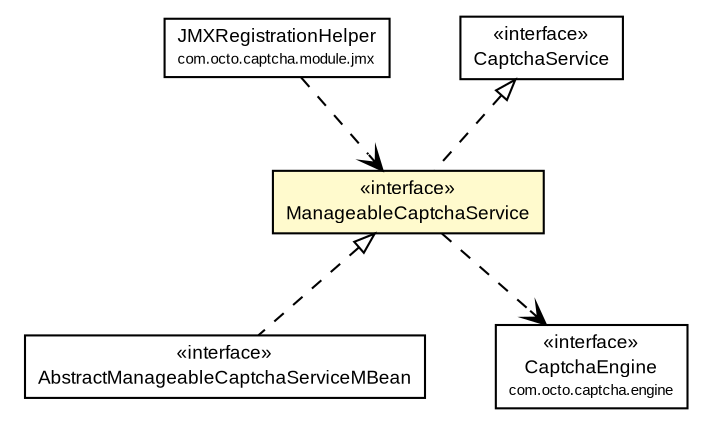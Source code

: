 #!/usr/local/bin/dot
#
# Class diagram 
# Generated by UmlGraph version 4.6 (http://www.spinellis.gr/sw/umlgraph)
#

digraph G {
	edge [fontname="arial",fontsize=10,labelfontname="arial",labelfontsize=10];
	node [fontname="arial",fontsize=10,shape=plaintext];
	// com.octo.captcha.module.jmx.JMXRegistrationHelper
	c18193 [label=<<table border="0" cellborder="1" cellspacing="0" cellpadding="2" port="p" href="../module/jmx/JMXRegistrationHelper.html">
		<tr><td><table border="0" cellspacing="0" cellpadding="1">
			<tr><td> JMXRegistrationHelper </td></tr>
			<tr><td><font point-size="7.0"> com.octo.captcha.module.jmx </font></td></tr>
		</table></td></tr>
		</table>>, fontname="arial", fontcolor="black", fontsize=9.0];
	// com.octo.captcha.service.ManageableCaptchaService
	c18199 [label=<<table border="0" cellborder="1" cellspacing="0" cellpadding="2" port="p" bgcolor="lemonChiffon" href="./ManageableCaptchaService.html">
		<tr><td><table border="0" cellspacing="0" cellpadding="1">
			<tr><td> &laquo;interface&raquo; </td></tr>
			<tr><td> ManageableCaptchaService </td></tr>
		</table></td></tr>
		</table>>, fontname="arial", fontcolor="black", fontsize=9.0];
	// com.octo.captcha.service.AbstractManageableCaptchaServiceMBean
	c18200 [label=<<table border="0" cellborder="1" cellspacing="0" cellpadding="2" port="p" href="./AbstractManageableCaptchaServiceMBean.html">
		<tr><td><table border="0" cellspacing="0" cellpadding="1">
			<tr><td> &laquo;interface&raquo; </td></tr>
			<tr><td> AbstractManageableCaptchaServiceMBean </td></tr>
		</table></td></tr>
		</table>>, fontname="arial", fontcolor="black", fontsize=9.0];
	//com.octo.captcha.service.ManageableCaptchaService implements com.octo.captcha.service.CaptchaService
	c18227:p -> c18199:p [dir=back,arrowtail=empty,style=dashed];
	//com.octo.captcha.service.AbstractManageableCaptchaServiceMBean implements com.octo.captcha.service.ManageableCaptchaService
	c18199:p -> c18200:p [dir=back,arrowtail=empty,style=dashed];
	// com.octo.captcha.module.jmx.JMXRegistrationHelper DEPEND com.octo.captcha.service.ManageableCaptchaService
	c18193:p -> c18199:p [taillabel="", label="", headlabel="", fontname="arial", fontcolor="black", fontsize=10.0, color="black", arrowhead=open, style=dashed];
	// com.octo.captcha.service.ManageableCaptchaService DEPEND com.octo.captcha.engine.CaptchaEngine
	c18199:p -> c18228:p [taillabel="", label="", headlabel="", fontname="arial", fontcolor="black", fontsize=10.0, color="black", arrowhead=open, style=dashed];
	// com.octo.captcha.engine.CaptchaEngine
	c18228 [label=<<table border="0" cellborder="1" cellspacing="0" cellpadding="2" port="p" href="http://java.sun.com/j2se/1.4.2/docs/api/com/octo/captcha/engine/CaptchaEngine.html">
		<tr><td><table border="0" cellspacing="0" cellpadding="1">
			<tr><td> &laquo;interface&raquo; </td></tr>
			<tr><td> CaptchaEngine </td></tr>
			<tr><td><font point-size="7.0"> com.octo.captcha.engine </font></td></tr>
		</table></td></tr>
		</table>>, fontname="arial", fontcolor="black", fontsize=9.0];
	// com.octo.captcha.service.CaptchaService
	c18227 [label=<<table border="0" cellborder="1" cellspacing="0" cellpadding="2" port="p" href="http://java.sun.com/j2se/1.4.2/docs/api/com/octo/captcha/service/CaptchaService.html">
		<tr><td><table border="0" cellspacing="0" cellpadding="1">
			<tr><td> &laquo;interface&raquo; </td></tr>
			<tr><td> CaptchaService </td></tr>
		</table></td></tr>
		</table>>, fontname="arial", fontcolor="black", fontsize=9.0];
}

